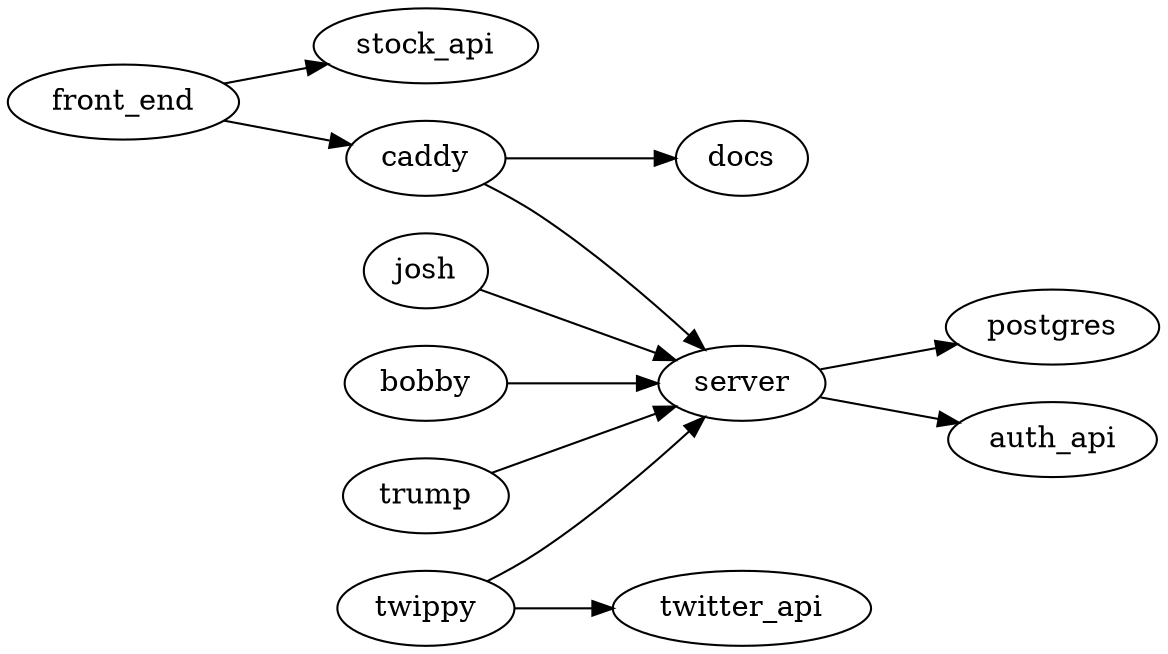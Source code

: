 digraph architecture {
  rankdir=LR;

  subgraph user_side {
    front_end -> stock_api
    front_end -> caddy
  }

  subgraph services {
      josh -> server
      bobby -> server
      caddy -> {server, docs}
      twippy -> server
      twippy -> twitter_api
      trump -> server

      {rank=same; josh, twippy, caddy, bobby};
  }

  subgraph low_level {
      server -> {postgres, auth_api}
  }
}
